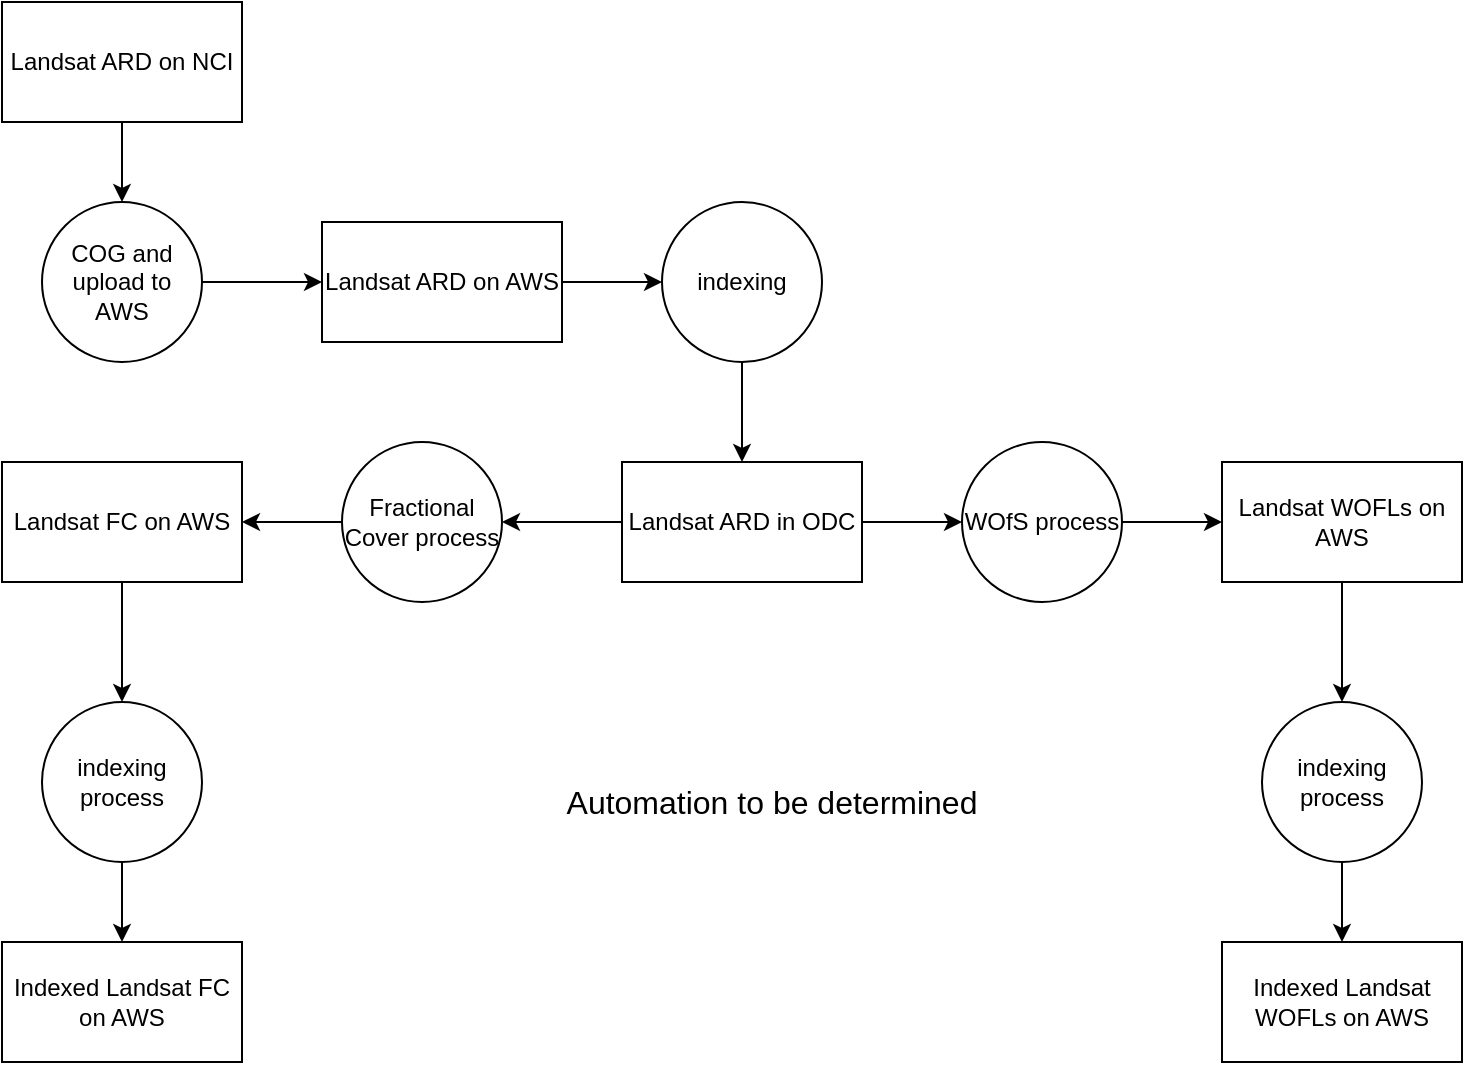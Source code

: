 <mxfile version="12.7.9" type="device"><diagram id="Xn8X8mZ2aeo2vXkG261d" name="Page-1"><mxGraphModel dx="900" dy="798" grid="1" gridSize="10" guides="1" tooltips="1" connect="1" arrows="1" fold="1" page="1" pageScale="1" pageWidth="850" pageHeight="1100" math="0" shadow="0"><root><mxCell id="0"/><mxCell id="1" parent="0"/><mxCell id="F1TLbizgy7wUDoVbcTNO-1" value="Landsat ARD on NCI" style="rounded=0;whiteSpace=wrap;html=1;" parent="1" vertex="1"><mxGeometry x="50" y="60" width="120" height="60" as="geometry"/></mxCell><mxCell id="F1TLbizgy7wUDoVbcTNO-4" value="indexing" style="ellipse;whiteSpace=wrap;html=1;aspect=fixed;" parent="1" vertex="1"><mxGeometry x="380" y="160" width="80" height="80" as="geometry"/></mxCell><mxCell id="F1TLbizgy7wUDoVbcTNO-6" value="Landsat ARD in ODC" style="rounded=0;whiteSpace=wrap;html=1;" parent="1" vertex="1"><mxGeometry x="360" y="290" width="120" height="60" as="geometry"/></mxCell><mxCell id="hE9qGNHD98na30G_IkJt-15" style="edgeStyle=orthogonalEdgeStyle;rounded=0;orthogonalLoop=1;jettySize=auto;html=1;" edge="1" parent="1" source="F1TLbizgy7wUDoVbcTNO-8" target="hE9qGNHD98na30G_IkJt-13"><mxGeometry relative="1" as="geometry"/></mxCell><mxCell id="F1TLbizgy7wUDoVbcTNO-8" value="Landsat WOFLs on AWS" style="rounded=0;whiteSpace=wrap;html=1;" parent="1" vertex="1"><mxGeometry x="660" y="290" width="120" height="60" as="geometry"/></mxCell><mxCell id="F1TLbizgy7wUDoVbcTNO-9" value="WOfS process" style="ellipse;whiteSpace=wrap;html=1;aspect=fixed;" parent="1" vertex="1"><mxGeometry x="530" y="280" width="80" height="80" as="geometry"/></mxCell><mxCell id="F1TLbizgy7wUDoVbcTNO-10" value="Fractional Cover process" style="ellipse;whiteSpace=wrap;html=1;aspect=fixed;" parent="1" vertex="1"><mxGeometry x="220" y="280" width="80" height="80" as="geometry"/></mxCell><mxCell id="hE9qGNHD98na30G_IkJt-9" style="edgeStyle=orthogonalEdgeStyle;rounded=0;orthogonalLoop=1;jettySize=auto;html=1;entryX=0.5;entryY=0;entryDx=0;entryDy=0;" edge="1" parent="1" source="F1TLbizgy7wUDoVbcTNO-11" target="hE9qGNHD98na30G_IkJt-7"><mxGeometry relative="1" as="geometry"/></mxCell><mxCell id="F1TLbizgy7wUDoVbcTNO-11" value="Landsat FC on AWS" style="rounded=0;whiteSpace=wrap;html=1;" parent="1" vertex="1"><mxGeometry x="50" y="290" width="120" height="60" as="geometry"/></mxCell><mxCell id="F1TLbizgy7wUDoVbcTNO-12" value="" style="endArrow=classic;html=1;entryX=0.5;entryY=0;entryDx=0;entryDy=0;" parent="1" target="F1TLbizgy7wUDoVbcTNO-6" edge="1"><mxGeometry width="50" height="50" relative="1" as="geometry"><mxPoint x="420" y="240" as="sourcePoint"/><mxPoint x="475" y="190" as="targetPoint"/></mxGeometry></mxCell><mxCell id="F1TLbizgy7wUDoVbcTNO-13" value="" style="endArrow=classic;html=1;entryX=0;entryY=0.5;entryDx=0;entryDy=0;" parent="1" target="F1TLbizgy7wUDoVbcTNO-9" edge="1"><mxGeometry width="50" height="50" relative="1" as="geometry"><mxPoint x="480" y="320" as="sourcePoint"/><mxPoint x="530" y="270" as="targetPoint"/></mxGeometry></mxCell><mxCell id="F1TLbizgy7wUDoVbcTNO-14" value="" style="endArrow=classic;html=1;entryX=0;entryY=0.5;entryDx=0;entryDy=0;" parent="1" target="F1TLbizgy7wUDoVbcTNO-8" edge="1"><mxGeometry width="50" height="50" relative="1" as="geometry"><mxPoint x="610" y="320" as="sourcePoint"/><mxPoint x="660" y="270" as="targetPoint"/></mxGeometry></mxCell><mxCell id="F1TLbizgy7wUDoVbcTNO-15" value="" style="endArrow=classic;html=1;entryX=1;entryY=0.5;entryDx=0;entryDy=0;" parent="1" target="F1TLbizgy7wUDoVbcTNO-10" edge="1"><mxGeometry width="50" height="50" relative="1" as="geometry"><mxPoint x="360" y="320" as="sourcePoint"/><mxPoint x="410" y="270" as="targetPoint"/></mxGeometry></mxCell><mxCell id="F1TLbizgy7wUDoVbcTNO-16" value="" style="endArrow=classic;html=1;" parent="1" target="F1TLbizgy7wUDoVbcTNO-4" edge="1"><mxGeometry width="50" height="50" relative="1" as="geometry"><mxPoint x="330" y="200" as="sourcePoint"/><mxPoint x="360" y="150" as="targetPoint"/></mxGeometry></mxCell><mxCell id="F1TLbizgy7wUDoVbcTNO-17" value="" style="endArrow=classic;html=1;entryX=1;entryY=0.5;entryDx=0;entryDy=0;" parent="1" target="F1TLbizgy7wUDoVbcTNO-11" edge="1"><mxGeometry width="50" height="50" relative="1" as="geometry"><mxPoint x="220" y="320" as="sourcePoint"/><mxPoint x="200" y="300" as="targetPoint"/></mxGeometry></mxCell><mxCell id="hE9qGNHD98na30G_IkJt-6" style="edgeStyle=orthogonalEdgeStyle;rounded=0;orthogonalLoop=1;jettySize=auto;html=1;exitX=1;exitY=0.5;exitDx=0;exitDy=0;entryX=0;entryY=0.5;entryDx=0;entryDy=0;" edge="1" parent="1" source="hE9qGNHD98na30G_IkJt-1" target="hE9qGNHD98na30G_IkJt-2"><mxGeometry relative="1" as="geometry"/></mxCell><mxCell id="hE9qGNHD98na30G_IkJt-1" value="COG and upload to AWS" style="ellipse;whiteSpace=wrap;html=1;aspect=fixed;" vertex="1" parent="1"><mxGeometry x="70" y="160" width="80" height="80" as="geometry"/></mxCell><mxCell id="hE9qGNHD98na30G_IkJt-2" value="Landsat ARD on AWS" style="rounded=0;whiteSpace=wrap;html=1;" vertex="1" parent="1"><mxGeometry x="210" y="170" width="120" height="60" as="geometry"/></mxCell><mxCell id="hE9qGNHD98na30G_IkJt-5" value="" style="endArrow=classic;html=1;exitX=0.5;exitY=1;exitDx=0;exitDy=0;" edge="1" parent="1" source="F1TLbizgy7wUDoVbcTNO-1" target="hE9qGNHD98na30G_IkJt-1"><mxGeometry width="50" height="50" relative="1" as="geometry"><mxPoint x="400" y="430" as="sourcePoint"/><mxPoint x="450" y="380" as="targetPoint"/></mxGeometry></mxCell><mxCell id="hE9qGNHD98na30G_IkJt-11" style="edgeStyle=orthogonalEdgeStyle;rounded=0;orthogonalLoop=1;jettySize=auto;html=1;entryX=0.5;entryY=0;entryDx=0;entryDy=0;" edge="1" parent="1" source="hE9qGNHD98na30G_IkJt-7" target="hE9qGNHD98na30G_IkJt-10"><mxGeometry relative="1" as="geometry"/></mxCell><mxCell id="hE9qGNHD98na30G_IkJt-7" value="indexing process" style="ellipse;whiteSpace=wrap;html=1;aspect=fixed;" vertex="1" parent="1"><mxGeometry x="70" y="410" width="80" height="80" as="geometry"/></mxCell><mxCell id="hE9qGNHD98na30G_IkJt-10" value="Indexed Landsat FC on AWS" style="rounded=0;whiteSpace=wrap;html=1;" vertex="1" parent="1"><mxGeometry x="50" y="530" width="120" height="60" as="geometry"/></mxCell><mxCell id="hE9qGNHD98na30G_IkJt-12" style="edgeStyle=orthogonalEdgeStyle;rounded=0;orthogonalLoop=1;jettySize=auto;html=1;entryX=0.5;entryY=0;entryDx=0;entryDy=0;" edge="1" parent="1" source="hE9qGNHD98na30G_IkJt-13" target="hE9qGNHD98na30G_IkJt-14"><mxGeometry relative="1" as="geometry"/></mxCell><mxCell id="hE9qGNHD98na30G_IkJt-13" value="indexing process" style="ellipse;whiteSpace=wrap;html=1;aspect=fixed;" vertex="1" parent="1"><mxGeometry x="680" y="410" width="80" height="80" as="geometry"/></mxCell><mxCell id="hE9qGNHD98na30G_IkJt-14" value="Indexed Landsat WOFLs on AWS" style="rounded=0;whiteSpace=wrap;html=1;" vertex="1" parent="1"><mxGeometry x="660" y="530" width="120" height="60" as="geometry"/></mxCell><mxCell id="hE9qGNHD98na30G_IkJt-16" value="&lt;font style=&quot;font-size: 16px&quot;&gt;Automation to be determined&lt;/font&gt;" style="text;html=1;strokeColor=none;fillColor=none;align=center;verticalAlign=middle;whiteSpace=wrap;rounded=0;strokeWidth=1;" vertex="1" parent="1"><mxGeometry x="310" y="450" width="250" height="20" as="geometry"/></mxCell></root></mxGraphModel></diagram></mxfile>